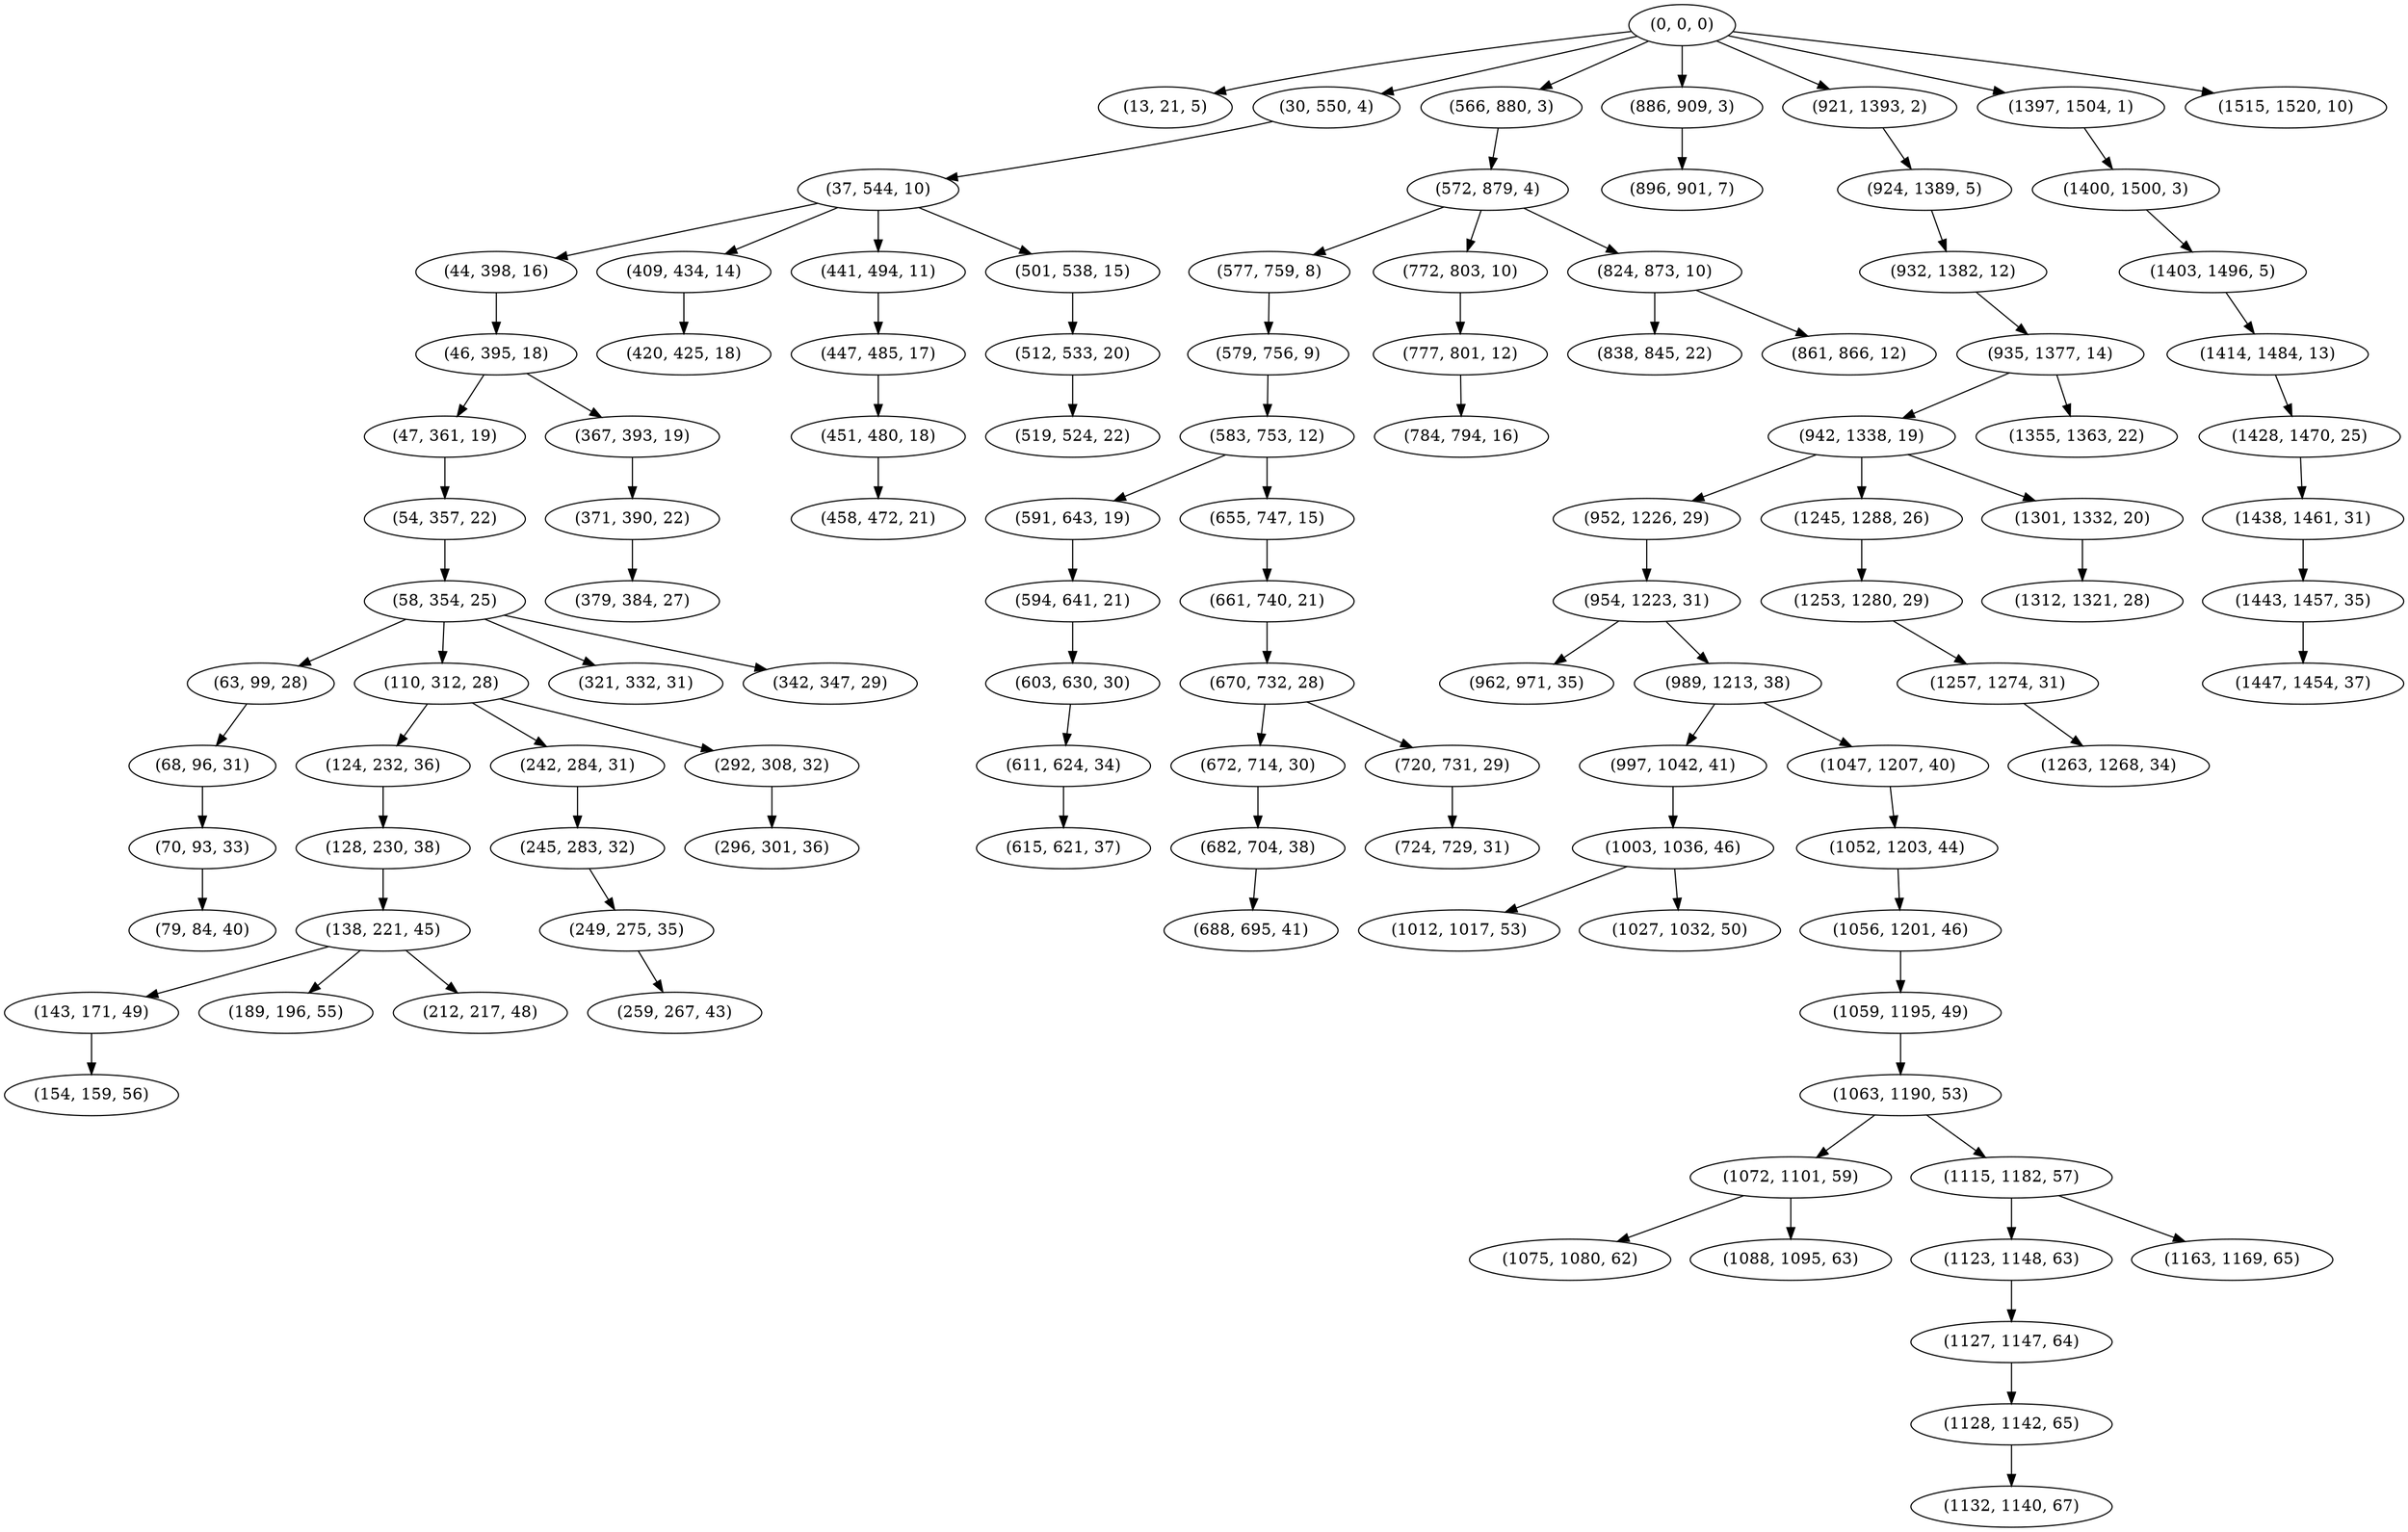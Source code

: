 digraph tree {
    "(0, 0, 0)";
    "(13, 21, 5)";
    "(30, 550, 4)";
    "(37, 544, 10)";
    "(44, 398, 16)";
    "(46, 395, 18)";
    "(47, 361, 19)";
    "(54, 357, 22)";
    "(58, 354, 25)";
    "(63, 99, 28)";
    "(68, 96, 31)";
    "(70, 93, 33)";
    "(79, 84, 40)";
    "(110, 312, 28)";
    "(124, 232, 36)";
    "(128, 230, 38)";
    "(138, 221, 45)";
    "(143, 171, 49)";
    "(154, 159, 56)";
    "(189, 196, 55)";
    "(212, 217, 48)";
    "(242, 284, 31)";
    "(245, 283, 32)";
    "(249, 275, 35)";
    "(259, 267, 43)";
    "(292, 308, 32)";
    "(296, 301, 36)";
    "(321, 332, 31)";
    "(342, 347, 29)";
    "(367, 393, 19)";
    "(371, 390, 22)";
    "(379, 384, 27)";
    "(409, 434, 14)";
    "(420, 425, 18)";
    "(441, 494, 11)";
    "(447, 485, 17)";
    "(451, 480, 18)";
    "(458, 472, 21)";
    "(501, 538, 15)";
    "(512, 533, 20)";
    "(519, 524, 22)";
    "(566, 880, 3)";
    "(572, 879, 4)";
    "(577, 759, 8)";
    "(579, 756, 9)";
    "(583, 753, 12)";
    "(591, 643, 19)";
    "(594, 641, 21)";
    "(603, 630, 30)";
    "(611, 624, 34)";
    "(615, 621, 37)";
    "(655, 747, 15)";
    "(661, 740, 21)";
    "(670, 732, 28)";
    "(672, 714, 30)";
    "(682, 704, 38)";
    "(688, 695, 41)";
    "(720, 731, 29)";
    "(724, 729, 31)";
    "(772, 803, 10)";
    "(777, 801, 12)";
    "(784, 794, 16)";
    "(824, 873, 10)";
    "(838, 845, 22)";
    "(861, 866, 12)";
    "(886, 909, 3)";
    "(896, 901, 7)";
    "(921, 1393, 2)";
    "(924, 1389, 5)";
    "(932, 1382, 12)";
    "(935, 1377, 14)";
    "(942, 1338, 19)";
    "(952, 1226, 29)";
    "(954, 1223, 31)";
    "(962, 971, 35)";
    "(989, 1213, 38)";
    "(997, 1042, 41)";
    "(1003, 1036, 46)";
    "(1012, 1017, 53)";
    "(1027, 1032, 50)";
    "(1047, 1207, 40)";
    "(1052, 1203, 44)";
    "(1056, 1201, 46)";
    "(1059, 1195, 49)";
    "(1063, 1190, 53)";
    "(1072, 1101, 59)";
    "(1075, 1080, 62)";
    "(1088, 1095, 63)";
    "(1115, 1182, 57)";
    "(1123, 1148, 63)";
    "(1127, 1147, 64)";
    "(1128, 1142, 65)";
    "(1132, 1140, 67)";
    "(1163, 1169, 65)";
    "(1245, 1288, 26)";
    "(1253, 1280, 29)";
    "(1257, 1274, 31)";
    "(1263, 1268, 34)";
    "(1301, 1332, 20)";
    "(1312, 1321, 28)";
    "(1355, 1363, 22)";
    "(1397, 1504, 1)";
    "(1400, 1500, 3)";
    "(1403, 1496, 5)";
    "(1414, 1484, 13)";
    "(1428, 1470, 25)";
    "(1438, 1461, 31)";
    "(1443, 1457, 35)";
    "(1447, 1454, 37)";
    "(1515, 1520, 10)";
    "(0, 0, 0)" -> "(13, 21, 5)";
    "(0, 0, 0)" -> "(30, 550, 4)";
    "(0, 0, 0)" -> "(566, 880, 3)";
    "(0, 0, 0)" -> "(886, 909, 3)";
    "(0, 0, 0)" -> "(921, 1393, 2)";
    "(0, 0, 0)" -> "(1397, 1504, 1)";
    "(0, 0, 0)" -> "(1515, 1520, 10)";
    "(30, 550, 4)" -> "(37, 544, 10)";
    "(37, 544, 10)" -> "(44, 398, 16)";
    "(37, 544, 10)" -> "(409, 434, 14)";
    "(37, 544, 10)" -> "(441, 494, 11)";
    "(37, 544, 10)" -> "(501, 538, 15)";
    "(44, 398, 16)" -> "(46, 395, 18)";
    "(46, 395, 18)" -> "(47, 361, 19)";
    "(46, 395, 18)" -> "(367, 393, 19)";
    "(47, 361, 19)" -> "(54, 357, 22)";
    "(54, 357, 22)" -> "(58, 354, 25)";
    "(58, 354, 25)" -> "(63, 99, 28)";
    "(58, 354, 25)" -> "(110, 312, 28)";
    "(58, 354, 25)" -> "(321, 332, 31)";
    "(58, 354, 25)" -> "(342, 347, 29)";
    "(63, 99, 28)" -> "(68, 96, 31)";
    "(68, 96, 31)" -> "(70, 93, 33)";
    "(70, 93, 33)" -> "(79, 84, 40)";
    "(110, 312, 28)" -> "(124, 232, 36)";
    "(110, 312, 28)" -> "(242, 284, 31)";
    "(110, 312, 28)" -> "(292, 308, 32)";
    "(124, 232, 36)" -> "(128, 230, 38)";
    "(128, 230, 38)" -> "(138, 221, 45)";
    "(138, 221, 45)" -> "(143, 171, 49)";
    "(138, 221, 45)" -> "(189, 196, 55)";
    "(138, 221, 45)" -> "(212, 217, 48)";
    "(143, 171, 49)" -> "(154, 159, 56)";
    "(242, 284, 31)" -> "(245, 283, 32)";
    "(245, 283, 32)" -> "(249, 275, 35)";
    "(249, 275, 35)" -> "(259, 267, 43)";
    "(292, 308, 32)" -> "(296, 301, 36)";
    "(367, 393, 19)" -> "(371, 390, 22)";
    "(371, 390, 22)" -> "(379, 384, 27)";
    "(409, 434, 14)" -> "(420, 425, 18)";
    "(441, 494, 11)" -> "(447, 485, 17)";
    "(447, 485, 17)" -> "(451, 480, 18)";
    "(451, 480, 18)" -> "(458, 472, 21)";
    "(501, 538, 15)" -> "(512, 533, 20)";
    "(512, 533, 20)" -> "(519, 524, 22)";
    "(566, 880, 3)" -> "(572, 879, 4)";
    "(572, 879, 4)" -> "(577, 759, 8)";
    "(572, 879, 4)" -> "(772, 803, 10)";
    "(572, 879, 4)" -> "(824, 873, 10)";
    "(577, 759, 8)" -> "(579, 756, 9)";
    "(579, 756, 9)" -> "(583, 753, 12)";
    "(583, 753, 12)" -> "(591, 643, 19)";
    "(583, 753, 12)" -> "(655, 747, 15)";
    "(591, 643, 19)" -> "(594, 641, 21)";
    "(594, 641, 21)" -> "(603, 630, 30)";
    "(603, 630, 30)" -> "(611, 624, 34)";
    "(611, 624, 34)" -> "(615, 621, 37)";
    "(655, 747, 15)" -> "(661, 740, 21)";
    "(661, 740, 21)" -> "(670, 732, 28)";
    "(670, 732, 28)" -> "(672, 714, 30)";
    "(670, 732, 28)" -> "(720, 731, 29)";
    "(672, 714, 30)" -> "(682, 704, 38)";
    "(682, 704, 38)" -> "(688, 695, 41)";
    "(720, 731, 29)" -> "(724, 729, 31)";
    "(772, 803, 10)" -> "(777, 801, 12)";
    "(777, 801, 12)" -> "(784, 794, 16)";
    "(824, 873, 10)" -> "(838, 845, 22)";
    "(824, 873, 10)" -> "(861, 866, 12)";
    "(886, 909, 3)" -> "(896, 901, 7)";
    "(921, 1393, 2)" -> "(924, 1389, 5)";
    "(924, 1389, 5)" -> "(932, 1382, 12)";
    "(932, 1382, 12)" -> "(935, 1377, 14)";
    "(935, 1377, 14)" -> "(942, 1338, 19)";
    "(935, 1377, 14)" -> "(1355, 1363, 22)";
    "(942, 1338, 19)" -> "(952, 1226, 29)";
    "(942, 1338, 19)" -> "(1245, 1288, 26)";
    "(942, 1338, 19)" -> "(1301, 1332, 20)";
    "(952, 1226, 29)" -> "(954, 1223, 31)";
    "(954, 1223, 31)" -> "(962, 971, 35)";
    "(954, 1223, 31)" -> "(989, 1213, 38)";
    "(989, 1213, 38)" -> "(997, 1042, 41)";
    "(989, 1213, 38)" -> "(1047, 1207, 40)";
    "(997, 1042, 41)" -> "(1003, 1036, 46)";
    "(1003, 1036, 46)" -> "(1012, 1017, 53)";
    "(1003, 1036, 46)" -> "(1027, 1032, 50)";
    "(1047, 1207, 40)" -> "(1052, 1203, 44)";
    "(1052, 1203, 44)" -> "(1056, 1201, 46)";
    "(1056, 1201, 46)" -> "(1059, 1195, 49)";
    "(1059, 1195, 49)" -> "(1063, 1190, 53)";
    "(1063, 1190, 53)" -> "(1072, 1101, 59)";
    "(1063, 1190, 53)" -> "(1115, 1182, 57)";
    "(1072, 1101, 59)" -> "(1075, 1080, 62)";
    "(1072, 1101, 59)" -> "(1088, 1095, 63)";
    "(1115, 1182, 57)" -> "(1123, 1148, 63)";
    "(1115, 1182, 57)" -> "(1163, 1169, 65)";
    "(1123, 1148, 63)" -> "(1127, 1147, 64)";
    "(1127, 1147, 64)" -> "(1128, 1142, 65)";
    "(1128, 1142, 65)" -> "(1132, 1140, 67)";
    "(1245, 1288, 26)" -> "(1253, 1280, 29)";
    "(1253, 1280, 29)" -> "(1257, 1274, 31)";
    "(1257, 1274, 31)" -> "(1263, 1268, 34)";
    "(1301, 1332, 20)" -> "(1312, 1321, 28)";
    "(1397, 1504, 1)" -> "(1400, 1500, 3)";
    "(1400, 1500, 3)" -> "(1403, 1496, 5)";
    "(1403, 1496, 5)" -> "(1414, 1484, 13)";
    "(1414, 1484, 13)" -> "(1428, 1470, 25)";
    "(1428, 1470, 25)" -> "(1438, 1461, 31)";
    "(1438, 1461, 31)" -> "(1443, 1457, 35)";
    "(1443, 1457, 35)" -> "(1447, 1454, 37)";
}

